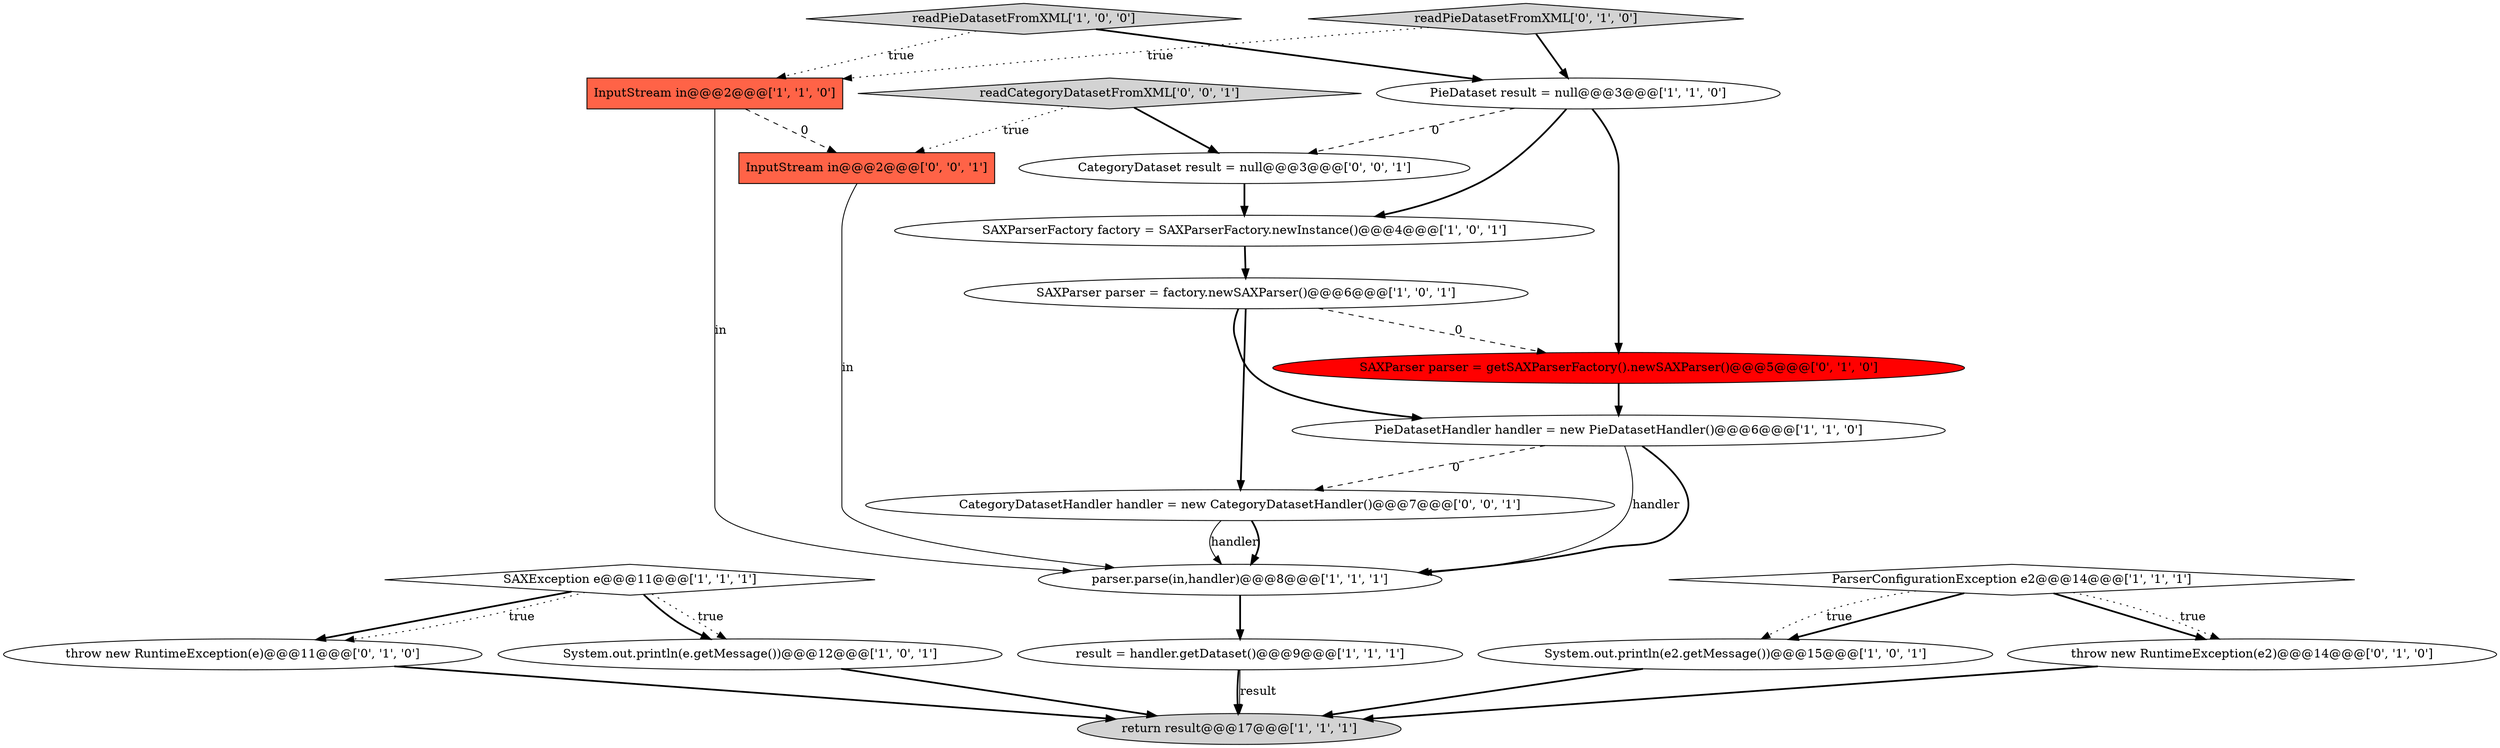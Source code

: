 digraph {
15 [style = filled, label = "throw new RuntimeException(e)@@@11@@@['0', '1', '0']", fillcolor = white, shape = ellipse image = "AAA0AAABBB2BBB"];
0 [style = filled, label = "result = handler.getDataset()@@@9@@@['1', '1', '1']", fillcolor = white, shape = ellipse image = "AAA0AAABBB1BBB"];
9 [style = filled, label = "return result@@@17@@@['1', '1', '1']", fillcolor = lightgray, shape = ellipse image = "AAA0AAABBB1BBB"];
17 [style = filled, label = "CategoryDatasetHandler handler = new CategoryDatasetHandler()@@@7@@@['0', '0', '1']", fillcolor = white, shape = ellipse image = "AAA0AAABBB3BBB"];
10 [style = filled, label = "SAXParser parser = factory.newSAXParser()@@@6@@@['1', '0', '1']", fillcolor = white, shape = ellipse image = "AAA0AAABBB1BBB"];
3 [style = filled, label = "readPieDatasetFromXML['1', '0', '0']", fillcolor = lightgray, shape = diamond image = "AAA0AAABBB1BBB"];
1 [style = filled, label = "System.out.println(e.getMessage())@@@12@@@['1', '0', '1']", fillcolor = white, shape = ellipse image = "AAA0AAABBB1BBB"];
14 [style = filled, label = "readPieDatasetFromXML['0', '1', '0']", fillcolor = lightgray, shape = diamond image = "AAA0AAABBB2BBB"];
7 [style = filled, label = "parser.parse(in,handler)@@@8@@@['1', '1', '1']", fillcolor = white, shape = ellipse image = "AAA0AAABBB1BBB"];
4 [style = filled, label = "PieDatasetHandler handler = new PieDatasetHandler()@@@6@@@['1', '1', '0']", fillcolor = white, shape = ellipse image = "AAA0AAABBB1BBB"];
19 [style = filled, label = "CategoryDataset result = null@@@3@@@['0', '0', '1']", fillcolor = white, shape = ellipse image = "AAA0AAABBB3BBB"];
16 [style = filled, label = "throw new RuntimeException(e2)@@@14@@@['0', '1', '0']", fillcolor = white, shape = ellipse image = "AAA0AAABBB2BBB"];
12 [style = filled, label = "SAXException e@@@11@@@['1', '1', '1']", fillcolor = white, shape = diamond image = "AAA0AAABBB1BBB"];
8 [style = filled, label = "ParserConfigurationException e2@@@14@@@['1', '1', '1']", fillcolor = white, shape = diamond image = "AAA0AAABBB1BBB"];
20 [style = filled, label = "InputStream in@@@2@@@['0', '0', '1']", fillcolor = tomato, shape = box image = "AAA0AAABBB3BBB"];
18 [style = filled, label = "readCategoryDatasetFromXML['0', '0', '1']", fillcolor = lightgray, shape = diamond image = "AAA0AAABBB3BBB"];
6 [style = filled, label = "InputStream in@@@2@@@['1', '1', '0']", fillcolor = tomato, shape = box image = "AAA0AAABBB1BBB"];
5 [style = filled, label = "System.out.println(e2.getMessage())@@@15@@@['1', '0', '1']", fillcolor = white, shape = ellipse image = "AAA0AAABBB1BBB"];
13 [style = filled, label = "SAXParser parser = getSAXParserFactory().newSAXParser()@@@5@@@['0', '1', '0']", fillcolor = red, shape = ellipse image = "AAA1AAABBB2BBB"];
11 [style = filled, label = "SAXParserFactory factory = SAXParserFactory.newInstance()@@@4@@@['1', '0', '1']", fillcolor = white, shape = ellipse image = "AAA0AAABBB1BBB"];
2 [style = filled, label = "PieDataset result = null@@@3@@@['1', '1', '0']", fillcolor = white, shape = ellipse image = "AAA0AAABBB1BBB"];
8->16 [style = bold, label=""];
0->9 [style = bold, label=""];
2->19 [style = dashed, label="0"];
5->9 [style = bold, label=""];
17->7 [style = solid, label="handler"];
4->17 [style = dashed, label="0"];
6->20 [style = dashed, label="0"];
12->15 [style = bold, label=""];
8->16 [style = dotted, label="true"];
18->19 [style = bold, label=""];
12->15 [style = dotted, label="true"];
12->1 [style = dotted, label="true"];
19->11 [style = bold, label=""];
7->0 [style = bold, label=""];
10->17 [style = bold, label=""];
18->20 [style = dotted, label="true"];
10->13 [style = dashed, label="0"];
3->6 [style = dotted, label="true"];
12->1 [style = bold, label=""];
4->7 [style = solid, label="handler"];
4->7 [style = bold, label=""];
1->9 [style = bold, label=""];
2->13 [style = bold, label=""];
0->9 [style = solid, label="result"];
17->7 [style = bold, label=""];
8->5 [style = bold, label=""];
3->2 [style = bold, label=""];
8->5 [style = dotted, label="true"];
11->10 [style = bold, label=""];
15->9 [style = bold, label=""];
20->7 [style = solid, label="in"];
6->7 [style = solid, label="in"];
10->4 [style = bold, label=""];
14->2 [style = bold, label=""];
2->11 [style = bold, label=""];
16->9 [style = bold, label=""];
13->4 [style = bold, label=""];
14->6 [style = dotted, label="true"];
}
